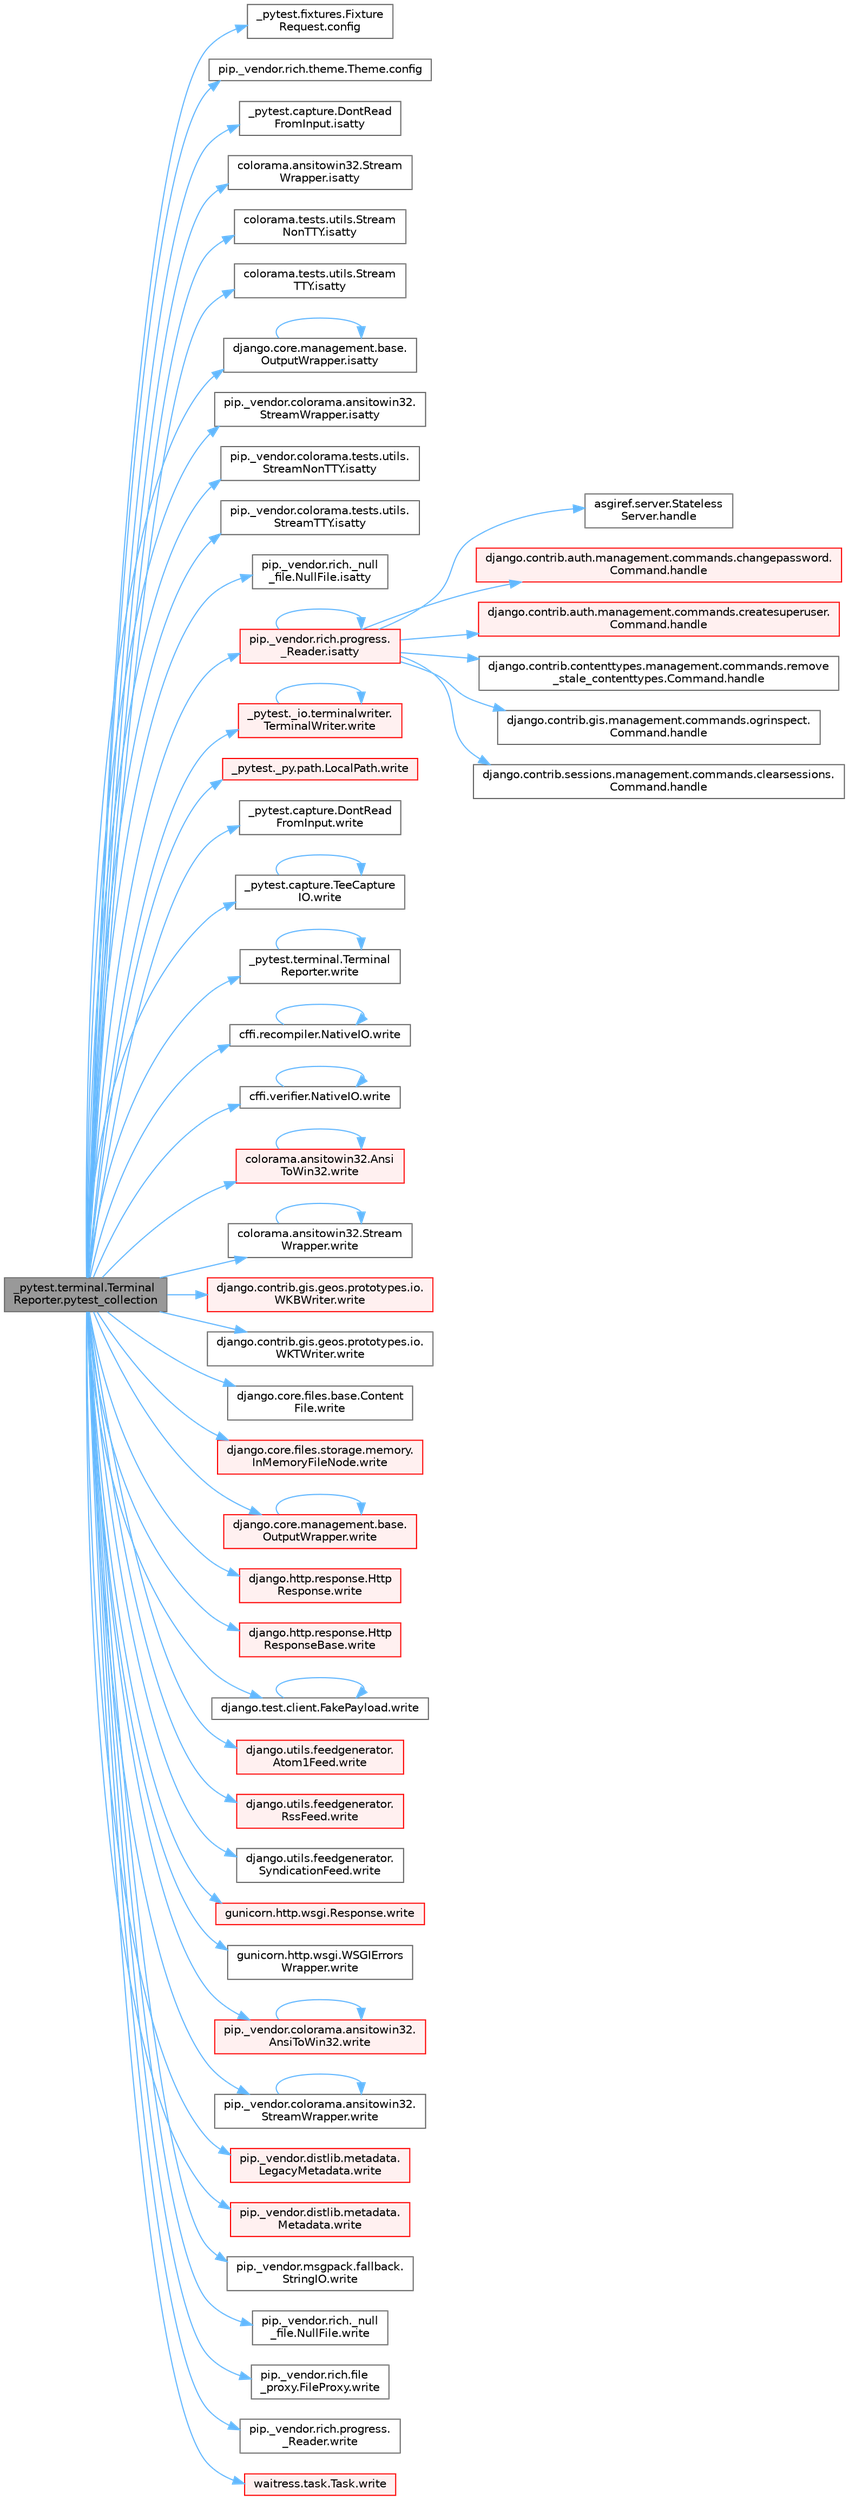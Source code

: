 digraph "_pytest.terminal.TerminalReporter.pytest_collection"
{
 // LATEX_PDF_SIZE
  bgcolor="transparent";
  edge [fontname=Helvetica,fontsize=10,labelfontname=Helvetica,labelfontsize=10];
  node [fontname=Helvetica,fontsize=10,shape=box,height=0.2,width=0.4];
  rankdir="LR";
  Node1 [id="Node000001",label="_pytest.terminal.Terminal\lReporter.pytest_collection",height=0.2,width=0.4,color="gray40", fillcolor="grey60", style="filled", fontcolor="black",tooltip=" "];
  Node1 -> Node2 [id="edge1_Node000001_Node000002",color="steelblue1",style="solid",tooltip=" "];
  Node2 [id="Node000002",label="_pytest.fixtures.Fixture\lRequest.config",height=0.2,width=0.4,color="grey40", fillcolor="white", style="filled",URL="$class__pytest_1_1fixtures_1_1_fixture_request.html#a9ed7b83923283e6cc50ae1c56f68b36d",tooltip=" "];
  Node1 -> Node3 [id="edge2_Node000001_Node000003",color="steelblue1",style="solid",tooltip=" "];
  Node3 [id="Node000003",label="pip._vendor.rich.theme.Theme.config",height=0.2,width=0.4,color="grey40", fillcolor="white", style="filled",URL="$classpip_1_1__vendor_1_1rich_1_1theme_1_1_theme.html#a66944133178df92a2cc2793b6053a2ea",tooltip=" "];
  Node1 -> Node4 [id="edge3_Node000001_Node000004",color="steelblue1",style="solid",tooltip=" "];
  Node4 [id="Node000004",label="_pytest.capture.DontRead\lFromInput.isatty",height=0.2,width=0.4,color="grey40", fillcolor="white", style="filled",URL="$class__pytest_1_1capture_1_1_dont_read_from_input.html#a3c5c76a93255e4e51e5a9e6aed4b3678",tooltip=" "];
  Node1 -> Node5 [id="edge4_Node000001_Node000005",color="steelblue1",style="solid",tooltip=" "];
  Node5 [id="Node000005",label="colorama.ansitowin32.Stream\lWrapper.isatty",height=0.2,width=0.4,color="grey40", fillcolor="white", style="filled",URL="$classcolorama_1_1ansitowin32_1_1_stream_wrapper.html#a5fc1c28e44048b8fba0d4c564ab9843c",tooltip=" "];
  Node1 -> Node6 [id="edge5_Node000001_Node000006",color="steelblue1",style="solid",tooltip=" "];
  Node6 [id="Node000006",label="colorama.tests.utils.Stream\lNonTTY.isatty",height=0.2,width=0.4,color="grey40", fillcolor="white", style="filled",URL="$classcolorama_1_1tests_1_1utils_1_1_stream_non_t_t_y.html#ae6b3c5266692441e88e4c64663453d4d",tooltip=" "];
  Node1 -> Node7 [id="edge6_Node000001_Node000007",color="steelblue1",style="solid",tooltip=" "];
  Node7 [id="Node000007",label="colorama.tests.utils.Stream\lTTY.isatty",height=0.2,width=0.4,color="grey40", fillcolor="white", style="filled",URL="$classcolorama_1_1tests_1_1utils_1_1_stream_t_t_y.html#a79df071f2dba53de524dae1bece215e6",tooltip=" "];
  Node1 -> Node8 [id="edge7_Node000001_Node000008",color="steelblue1",style="solid",tooltip=" "];
  Node8 [id="Node000008",label="django.core.management.base.\lOutputWrapper.isatty",height=0.2,width=0.4,color="grey40", fillcolor="white", style="filled",URL="$classdjango_1_1core_1_1management_1_1base_1_1_output_wrapper.html#a205c4961ed1d9d1a55b3035e13b8c0bd",tooltip=" "];
  Node8 -> Node8 [id="edge8_Node000008_Node000008",color="steelblue1",style="solid",tooltip=" "];
  Node1 -> Node9 [id="edge9_Node000001_Node000009",color="steelblue1",style="solid",tooltip=" "];
  Node9 [id="Node000009",label="pip._vendor.colorama.ansitowin32.\lStreamWrapper.isatty",height=0.2,width=0.4,color="grey40", fillcolor="white", style="filled",URL="$classpip_1_1__vendor_1_1colorama_1_1ansitowin32_1_1_stream_wrapper.html#a3104b95978c1d4474a7170577da7e104",tooltip=" "];
  Node1 -> Node10 [id="edge10_Node000001_Node000010",color="steelblue1",style="solid",tooltip=" "];
  Node10 [id="Node000010",label="pip._vendor.colorama.tests.utils.\lStreamNonTTY.isatty",height=0.2,width=0.4,color="grey40", fillcolor="white", style="filled",URL="$classpip_1_1__vendor_1_1colorama_1_1tests_1_1utils_1_1_stream_non_t_t_y.html#a17d3727badc328fbbbad240365fd409e",tooltip=" "];
  Node1 -> Node11 [id="edge11_Node000001_Node000011",color="steelblue1",style="solid",tooltip=" "];
  Node11 [id="Node000011",label="pip._vendor.colorama.tests.utils.\lStreamTTY.isatty",height=0.2,width=0.4,color="grey40", fillcolor="white", style="filled",URL="$classpip_1_1__vendor_1_1colorama_1_1tests_1_1utils_1_1_stream_t_t_y.html#aa7c31c6badae1d007e41a1e651e2223d",tooltip=" "];
  Node1 -> Node12 [id="edge12_Node000001_Node000012",color="steelblue1",style="solid",tooltip=" "];
  Node12 [id="Node000012",label="pip._vendor.rich._null\l_file.NullFile.isatty",height=0.2,width=0.4,color="grey40", fillcolor="white", style="filled",URL="$classpip_1_1__vendor_1_1rich_1_1__null__file_1_1_null_file.html#ac411fbdc4c754932b410e0f12746b302",tooltip=" "];
  Node1 -> Node13 [id="edge13_Node000001_Node000013",color="steelblue1",style="solid",tooltip=" "];
  Node13 [id="Node000013",label="pip._vendor.rich.progress.\l_Reader.isatty",height=0.2,width=0.4,color="red", fillcolor="#FFF0F0", style="filled",URL="$classpip_1_1__vendor_1_1rich_1_1progress_1_1___reader.html#a25008b04de43b80685677bd476ebb238",tooltip=" "];
  Node13 -> Node14 [id="edge14_Node000013_Node000014",color="steelblue1",style="solid",tooltip=" "];
  Node14 [id="Node000014",label="asgiref.server.Stateless\lServer.handle",height=0.2,width=0.4,color="grey40", fillcolor="white", style="filled",URL="$classasgiref_1_1server_1_1_stateless_server.html#a35cf023938b43f40945fa4c4072ffbc1",tooltip=" "];
  Node13 -> Node15 [id="edge15_Node000013_Node000015",color="steelblue1",style="solid",tooltip=" "];
  Node15 [id="Node000015",label="django.contrib.auth.management.commands.changepassword.\lCommand.handle",height=0.2,width=0.4,color="red", fillcolor="#FFF0F0", style="filled",URL="$classdjango_1_1contrib_1_1auth_1_1management_1_1commands_1_1changepassword_1_1_command.html#a8967db67e9ba34055e8053ad062d9006",tooltip=" "];
  Node13 -> Node17 [id="edge16_Node000013_Node000017",color="steelblue1",style="solid",tooltip=" "];
  Node17 [id="Node000017",label="django.contrib.auth.management.commands.createsuperuser.\lCommand.handle",height=0.2,width=0.4,color="red", fillcolor="#FFF0F0", style="filled",URL="$classdjango_1_1contrib_1_1auth_1_1management_1_1commands_1_1createsuperuser_1_1_command.html#acc63f22a8181da25db0750a091470287",tooltip=" "];
  Node13 -> Node21 [id="edge17_Node000013_Node000021",color="steelblue1",style="solid",tooltip=" "];
  Node21 [id="Node000021",label="django.contrib.contenttypes.management.commands.remove\l_stale_contenttypes.Command.handle",height=0.2,width=0.4,color="grey40", fillcolor="white", style="filled",URL="$classdjango_1_1contrib_1_1contenttypes_1_1management_1_1commands_1_1remove__stale__contenttypes_1_1_command.html#a4877da71ed28ae791e138ba2fbf1dffe",tooltip=" "];
  Node13 -> Node22 [id="edge18_Node000013_Node000022",color="steelblue1",style="solid",tooltip=" "];
  Node22 [id="Node000022",label="django.contrib.gis.management.commands.ogrinspect.\lCommand.handle",height=0.2,width=0.4,color="grey40", fillcolor="white", style="filled",URL="$classdjango_1_1contrib_1_1gis_1_1management_1_1commands_1_1ogrinspect_1_1_command.html#ae6396324a38c7fcad96d9521034036b7",tooltip=" "];
  Node13 -> Node23 [id="edge19_Node000013_Node000023",color="steelblue1",style="solid",tooltip=" "];
  Node23 [id="Node000023",label="django.contrib.sessions.management.commands.clearsessions.\lCommand.handle",height=0.2,width=0.4,color="grey40", fillcolor="white", style="filled",URL="$classdjango_1_1contrib_1_1sessions_1_1management_1_1commands_1_1clearsessions_1_1_command.html#a729564a5d4b467fcc23bc0f9a4fa07c8",tooltip=" "];
  Node13 -> Node13 [id="edge20_Node000013_Node000013",color="steelblue1",style="solid",tooltip=" "];
  Node1 -> Node40 [id="edge21_Node000001_Node000040",color="steelblue1",style="solid",tooltip=" "];
  Node40 [id="Node000040",label="_pytest._io.terminalwriter.\lTerminalWriter.write",height=0.2,width=0.4,color="red", fillcolor="#FFF0F0", style="filled",URL="$class__pytest_1_1__io_1_1terminalwriter_1_1_terminal_writer.html#ab011b237aec5bafbe3761ee6eceaa5b1",tooltip=" "];
  Node40 -> Node40 [id="edge22_Node000040_Node000040",color="steelblue1",style="solid",tooltip=" "];
  Node1 -> Node3967 [id="edge23_Node000001_Node003967",color="steelblue1",style="solid",tooltip=" "];
  Node3967 [id="Node003967",label="_pytest._py.path.LocalPath.write",height=0.2,width=0.4,color="red", fillcolor="#FFF0F0", style="filled",URL="$class__pytest_1_1__py_1_1path_1_1_local_path.html#a8f782fcf3e7b991a42259724f3d25de2",tooltip=" "];
  Node1 -> Node3968 [id="edge24_Node000001_Node003968",color="steelblue1",style="solid",tooltip=" "];
  Node3968 [id="Node003968",label="_pytest.capture.DontRead\lFromInput.write",height=0.2,width=0.4,color="grey40", fillcolor="white", style="filled",URL="$class__pytest_1_1capture_1_1_dont_read_from_input.html#a406eef5fc6e2a689e4095b418e34258e",tooltip=" "];
  Node1 -> Node3969 [id="edge25_Node000001_Node003969",color="steelblue1",style="solid",tooltip=" "];
  Node3969 [id="Node003969",label="_pytest.capture.TeeCapture\lIO.write",height=0.2,width=0.4,color="grey40", fillcolor="white", style="filled",URL="$class__pytest_1_1capture_1_1_tee_capture_i_o.html#ad2ae68f89adb705539b1f510ac1d2a06",tooltip=" "];
  Node3969 -> Node3969 [id="edge26_Node003969_Node003969",color="steelblue1",style="solid",tooltip=" "];
  Node1 -> Node3970 [id="edge27_Node000001_Node003970",color="steelblue1",style="solid",tooltip=" "];
  Node3970 [id="Node003970",label="_pytest.terminal.Terminal\lReporter.write",height=0.2,width=0.4,color="grey40", fillcolor="white", style="filled",URL="$class__pytest_1_1terminal_1_1_terminal_reporter.html#a6a83fce851fa9dfdc476bc6fb0d4595b",tooltip=" "];
  Node3970 -> Node3970 [id="edge28_Node003970_Node003970",color="steelblue1",style="solid",tooltip=" "];
  Node1 -> Node3971 [id="edge29_Node000001_Node003971",color="steelblue1",style="solid",tooltip=" "];
  Node3971 [id="Node003971",label="cffi.recompiler.NativeIO.write",height=0.2,width=0.4,color="grey40", fillcolor="white", style="filled",URL="$classcffi_1_1recompiler_1_1_native_i_o.html#a179e7b41f653f51024a2cc98ad72cbbe",tooltip=" "];
  Node3971 -> Node3971 [id="edge30_Node003971_Node003971",color="steelblue1",style="solid",tooltip=" "];
  Node1 -> Node3972 [id="edge31_Node000001_Node003972",color="steelblue1",style="solid",tooltip=" "];
  Node3972 [id="Node003972",label="cffi.verifier.NativeIO.write",height=0.2,width=0.4,color="grey40", fillcolor="white", style="filled",URL="$classcffi_1_1verifier_1_1_native_i_o.html#a9f02f1e437c53293db7389ce253ee238",tooltip=" "];
  Node3972 -> Node3972 [id="edge32_Node003972_Node003972",color="steelblue1",style="solid",tooltip=" "];
  Node1 -> Node3973 [id="edge33_Node000001_Node003973",color="steelblue1",style="solid",tooltip=" "];
  Node3973 [id="Node003973",label="colorama.ansitowin32.Ansi\lToWin32.write",height=0.2,width=0.4,color="red", fillcolor="#FFF0F0", style="filled",URL="$classcolorama_1_1ansitowin32_1_1_ansi_to_win32.html#abadac90e6f0a5a03cecdc6f254eca7d8",tooltip=" "];
  Node3973 -> Node3973 [id="edge34_Node003973_Node003973",color="steelblue1",style="solid",tooltip=" "];
  Node1 -> Node3995 [id="edge35_Node000001_Node003995",color="steelblue1",style="solid",tooltip=" "];
  Node3995 [id="Node003995",label="colorama.ansitowin32.Stream\lWrapper.write",height=0.2,width=0.4,color="grey40", fillcolor="white", style="filled",URL="$classcolorama_1_1ansitowin32_1_1_stream_wrapper.html#a551910ddf0a34dde1db2a38e00b789d4",tooltip=" "];
  Node3995 -> Node3995 [id="edge36_Node003995_Node003995",color="steelblue1",style="solid",tooltip=" "];
  Node1 -> Node3996 [id="edge37_Node000001_Node003996",color="steelblue1",style="solid",tooltip=" "];
  Node3996 [id="Node003996",label="django.contrib.gis.geos.prototypes.io.\lWKBWriter.write",height=0.2,width=0.4,color="red", fillcolor="#FFF0F0", style="filled",URL="$classdjango_1_1contrib_1_1gis_1_1geos_1_1prototypes_1_1io_1_1_w_k_b_writer.html#a2cdc902d36a57ba6070e70570ca85c55",tooltip=" "];
  Node1 -> Node3998 [id="edge38_Node000001_Node003998",color="steelblue1",style="solid",tooltip=" "];
  Node3998 [id="Node003998",label="django.contrib.gis.geos.prototypes.io.\lWKTWriter.write",height=0.2,width=0.4,color="grey40", fillcolor="white", style="filled",URL="$classdjango_1_1contrib_1_1gis_1_1geos_1_1prototypes_1_1io_1_1_w_k_t_writer.html#a8c54e53507e3f6193ce7a36c8f977370",tooltip=" "];
  Node1 -> Node3999 [id="edge39_Node000001_Node003999",color="steelblue1",style="solid",tooltip=" "];
  Node3999 [id="Node003999",label="django.core.files.base.Content\lFile.write",height=0.2,width=0.4,color="grey40", fillcolor="white", style="filled",URL="$classdjango_1_1core_1_1files_1_1base_1_1_content_file.html#a5777a08a5be02c055680c8bcbb235c61",tooltip=" "];
  Node1 -> Node4000 [id="edge40_Node000001_Node004000",color="steelblue1",style="solid",tooltip=" "];
  Node4000 [id="Node004000",label="django.core.files.storage.memory.\lInMemoryFileNode.write",height=0.2,width=0.4,color="red", fillcolor="#FFF0F0", style="filled",URL="$classdjango_1_1core_1_1files_1_1storage_1_1memory_1_1_in_memory_file_node.html#a0e630c96ce4523b3fbd453fa5789bc9e",tooltip=" "];
  Node1 -> Node4002 [id="edge41_Node000001_Node004002",color="steelblue1",style="solid",tooltip=" "];
  Node4002 [id="Node004002",label="django.core.management.base.\lOutputWrapper.write",height=0.2,width=0.4,color="red", fillcolor="#FFF0F0", style="filled",URL="$classdjango_1_1core_1_1management_1_1base_1_1_output_wrapper.html#a3577d4a5a7af3c1c66cfdfa3a5bd8a15",tooltip=" "];
  Node4002 -> Node4002 [id="edge42_Node004002_Node004002",color="steelblue1",style="solid",tooltip=" "];
  Node1 -> Node4007 [id="edge43_Node000001_Node004007",color="steelblue1",style="solid",tooltip=" "];
  Node4007 [id="Node004007",label="django.http.response.Http\lResponse.write",height=0.2,width=0.4,color="red", fillcolor="#FFF0F0", style="filled",URL="$classdjango_1_1http_1_1response_1_1_http_response.html#ac159fb36270c736cfc19334cd8350091",tooltip=" "];
  Node1 -> Node4008 [id="edge44_Node000001_Node004008",color="steelblue1",style="solid",tooltip=" "];
  Node4008 [id="Node004008",label="django.http.response.Http\lResponseBase.write",height=0.2,width=0.4,color="red", fillcolor="#FFF0F0", style="filled",URL="$classdjango_1_1http_1_1response_1_1_http_response_base.html#a4be34840707dfbb85170d7339d758dc1",tooltip=" "];
  Node1 -> Node4009 [id="edge45_Node000001_Node004009",color="steelblue1",style="solid",tooltip=" "];
  Node4009 [id="Node004009",label="django.test.client.FakePayload.write",height=0.2,width=0.4,color="grey40", fillcolor="white", style="filled",URL="$classdjango_1_1test_1_1client_1_1_fake_payload.html#a6a1dca1b58f77e75800bc2d738d3fd7e",tooltip=" "];
  Node4009 -> Node4009 [id="edge46_Node004009_Node004009",color="steelblue1",style="solid",tooltip=" "];
  Node1 -> Node4010 [id="edge47_Node000001_Node004010",color="steelblue1",style="solid",tooltip=" "];
  Node4010 [id="Node004010",label="django.utils.feedgenerator.\lAtom1Feed.write",height=0.2,width=0.4,color="red", fillcolor="#FFF0F0", style="filled",URL="$classdjango_1_1utils_1_1feedgenerator_1_1_atom1_feed.html#afbf5b931a75be201e339b64a8aa46119",tooltip=" "];
  Node1 -> Node4061 [id="edge48_Node000001_Node004061",color="steelblue1",style="solid",tooltip=" "];
  Node4061 [id="Node004061",label="django.utils.feedgenerator.\lRssFeed.write",height=0.2,width=0.4,color="red", fillcolor="#FFF0F0", style="filled",URL="$classdjango_1_1utils_1_1feedgenerator_1_1_rss_feed.html#a63ea2926c2c773e874f51ced997a2618",tooltip=" "];
  Node1 -> Node4066 [id="edge49_Node000001_Node004066",color="steelblue1",style="solid",tooltip=" "];
  Node4066 [id="Node004066",label="django.utils.feedgenerator.\lSyndicationFeed.write",height=0.2,width=0.4,color="grey40", fillcolor="white", style="filled",URL="$classdjango_1_1utils_1_1feedgenerator_1_1_syndication_feed.html#a8b6aa844d6a12751a6d67fe6a2e58ebb",tooltip=" "];
  Node1 -> Node4067 [id="edge50_Node000001_Node004067",color="steelblue1",style="solid",tooltip=" "];
  Node4067 [id="Node004067",label="gunicorn.http.wsgi.Response.write",height=0.2,width=0.4,color="red", fillcolor="#FFF0F0", style="filled",URL="$classgunicorn_1_1http_1_1wsgi_1_1_response.html#a125ec803f25529604c0cbf2177de8951",tooltip=" "];
  Node1 -> Node4068 [id="edge51_Node000001_Node004068",color="steelblue1",style="solid",tooltip=" "];
  Node4068 [id="Node004068",label="gunicorn.http.wsgi.WSGIErrors\lWrapper.write",height=0.2,width=0.4,color="grey40", fillcolor="white", style="filled",URL="$classgunicorn_1_1http_1_1wsgi_1_1_w_s_g_i_errors_wrapper.html#a7dabeb0732ba57e770de5e6c297cbfba",tooltip=" "];
  Node1 -> Node3982 [id="edge52_Node000001_Node003982",color="steelblue1",style="solid",tooltip=" "];
  Node3982 [id="Node003982",label="pip._vendor.colorama.ansitowin32.\lAnsiToWin32.write",height=0.2,width=0.4,color="red", fillcolor="#FFF0F0", style="filled",URL="$classpip_1_1__vendor_1_1colorama_1_1ansitowin32_1_1_ansi_to_win32.html#aaeb0baf104470a2dfb282dce019b45e4",tooltip=" "];
  Node3982 -> Node3982 [id="edge53_Node003982_Node003982",color="steelblue1",style="solid",tooltip=" "];
  Node1 -> Node4069 [id="edge54_Node000001_Node004069",color="steelblue1",style="solid",tooltip=" "];
  Node4069 [id="Node004069",label="pip._vendor.colorama.ansitowin32.\lStreamWrapper.write",height=0.2,width=0.4,color="grey40", fillcolor="white", style="filled",URL="$classpip_1_1__vendor_1_1colorama_1_1ansitowin32_1_1_stream_wrapper.html#aa47f76b442f79d6ff416b7b941fc274e",tooltip=" "];
  Node4069 -> Node4069 [id="edge55_Node004069_Node004069",color="steelblue1",style="solid",tooltip=" "];
  Node1 -> Node4070 [id="edge56_Node000001_Node004070",color="steelblue1",style="solid",tooltip=" "];
  Node4070 [id="Node004070",label="pip._vendor.distlib.metadata.\lLegacyMetadata.write",height=0.2,width=0.4,color="red", fillcolor="#FFF0F0", style="filled",URL="$classpip_1_1__vendor_1_1distlib_1_1metadata_1_1_legacy_metadata.html#af3423aeacce2739a48b38815d4ba89be",tooltip=" "];
  Node1 -> Node4076 [id="edge57_Node000001_Node004076",color="steelblue1",style="solid",tooltip=" "];
  Node4076 [id="Node004076",label="pip._vendor.distlib.metadata.\lMetadata.write",height=0.2,width=0.4,color="red", fillcolor="#FFF0F0", style="filled",URL="$classpip_1_1__vendor_1_1distlib_1_1metadata_1_1_metadata.html#a1a2c54572ca133a21190923864249820",tooltip=" "];
  Node1 -> Node4088 [id="edge58_Node000001_Node004088",color="steelblue1",style="solid",tooltip=" "];
  Node4088 [id="Node004088",label="pip._vendor.msgpack.fallback.\lStringIO.write",height=0.2,width=0.4,color="grey40", fillcolor="white", style="filled",URL="$classpip_1_1__vendor_1_1msgpack_1_1fallback_1_1_string_i_o.html#a6adb76b5a6646bce44458254c6dacaf7",tooltip=" "];
  Node1 -> Node4089 [id="edge59_Node000001_Node004089",color="steelblue1",style="solid",tooltip=" "];
  Node4089 [id="Node004089",label="pip._vendor.rich._null\l_file.NullFile.write",height=0.2,width=0.4,color="grey40", fillcolor="white", style="filled",URL="$classpip_1_1__vendor_1_1rich_1_1__null__file_1_1_null_file.html#a01d2e01041fb795a1f042e5a520ebc35",tooltip=" "];
  Node1 -> Node4090 [id="edge60_Node000001_Node004090",color="steelblue1",style="solid",tooltip=" "];
  Node4090 [id="Node004090",label="pip._vendor.rich.file\l_proxy.FileProxy.write",height=0.2,width=0.4,color="grey40", fillcolor="white", style="filled",URL="$classpip_1_1__vendor_1_1rich_1_1file__proxy_1_1_file_proxy.html#a433bec714cb79fe570a7fa947d7ef607",tooltip=" "];
  Node1 -> Node4091 [id="edge61_Node000001_Node004091",color="steelblue1",style="solid",tooltip=" "];
  Node4091 [id="Node004091",label="pip._vendor.rich.progress.\l_Reader.write",height=0.2,width=0.4,color="grey40", fillcolor="white", style="filled",URL="$classpip_1_1__vendor_1_1rich_1_1progress_1_1___reader.html#a8ef599c97b85c42dcb4df6645d5734e1",tooltip=" "];
  Node1 -> Node4092 [id="edge62_Node000001_Node004092",color="steelblue1",style="solid",tooltip=" "];
  Node4092 [id="Node004092",label="waitress.task.Task.write",height=0.2,width=0.4,color="red", fillcolor="#FFF0F0", style="filled",URL="$classwaitress_1_1task_1_1_task.html#a4ea20833759dca71b052d4f67ff85834",tooltip=" "];
}
